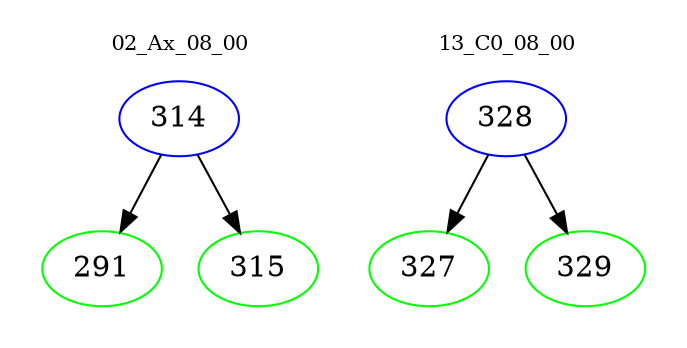 digraph{
subgraph cluster_0 {
color = white
label = "02_Ax_08_00";
fontsize=10;
T0_314 [label="314", color="blue"]
T0_314 -> T0_291 [color="black"]
T0_291 [label="291", color="green"]
T0_314 -> T0_315 [color="black"]
T0_315 [label="315", color="green"]
}
subgraph cluster_1 {
color = white
label = "13_C0_08_00";
fontsize=10;
T1_328 [label="328", color="blue"]
T1_328 -> T1_327 [color="black"]
T1_327 [label="327", color="green"]
T1_328 -> T1_329 [color="black"]
T1_329 [label="329", color="green"]
}
}
